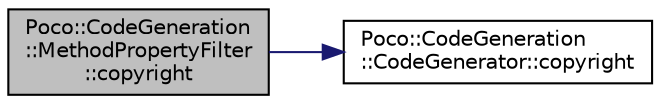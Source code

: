 digraph "Poco::CodeGeneration::MethodPropertyFilter::copyright"
{
 // LATEX_PDF_SIZE
  edge [fontname="Helvetica",fontsize="10",labelfontname="Helvetica",labelfontsize="10"];
  node [fontname="Helvetica",fontsize="10",shape=record];
  rankdir="LR";
  Node1 [label="Poco::CodeGeneration\l::MethodPropertyFilter\l::copyright",height=0.2,width=0.4,color="black", fillcolor="grey75", style="filled", fontcolor="black",tooltip="Returns which include style should be used."];
  Node1 -> Node2 [color="midnightblue",fontsize="10",style="solid",fontname="Helvetica"];
  Node2 [label="Poco::CodeGeneration\l::CodeGenerator::copyright",height=0.2,width=0.4,color="black", fillcolor="white", style="filled",URL="$classPoco_1_1CodeGeneration_1_1CodeGenerator.html#a6bfe850312e4b0947de3eb201907237a",tooltip="Returns which include style should be used."];
}
